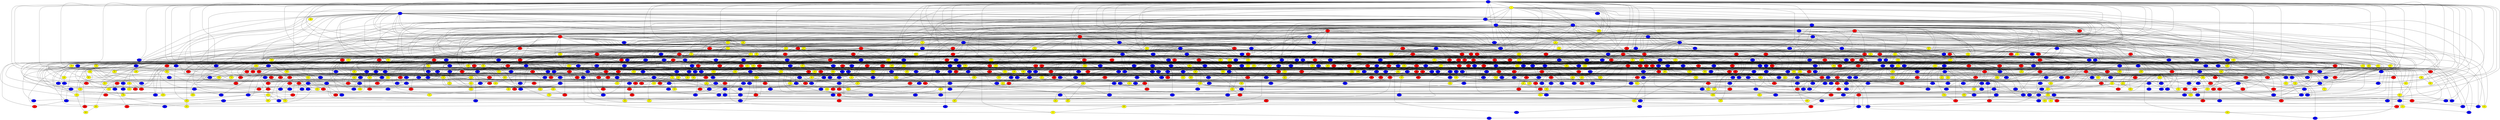 graph {
0 [style = filled fillcolor = blue];
1 [style = filled fillcolor = yellow];
2 [style = filled fillcolor = blue];
3 [style = filled fillcolor = blue];
4 [style = filled fillcolor = blue];
5 [style = filled fillcolor = blue];
6 [style = filled fillcolor = blue];
7 [style = filled fillcolor = red];
8 [style = filled fillcolor = blue];
9 [style = filled fillcolor = blue];
10 [style = filled fillcolor = red];
11 [style = filled fillcolor = blue];
12 [style = filled fillcolor = red];
13 [style = filled fillcolor = red];
14 [style = filled fillcolor = blue];
15 [style = filled fillcolor = red];
16 [style = filled fillcolor = red];
17 [style = filled fillcolor = yellow];
18 [style = filled fillcolor = blue];
19 [style = filled fillcolor = blue];
20 [style = filled fillcolor = blue];
21 [style = filled fillcolor = red];
22 [style = filled fillcolor = blue];
23 [style = filled fillcolor = yellow];
24 [style = filled fillcolor = red];
25 [style = filled fillcolor = yellow];
26 [style = filled fillcolor = blue];
27 [style = filled fillcolor = blue];
28 [style = filled fillcolor = blue];
29 [style = filled fillcolor = yellow];
30 [style = filled fillcolor = red];
31 [style = filled fillcolor = blue];
32 [style = filled fillcolor = yellow];
33 [style = filled fillcolor = blue];
34 [style = filled fillcolor = blue];
35 [style = filled fillcolor = red];
36 [style = filled fillcolor = yellow];
37 [style = filled fillcolor = blue];
38 [style = filled fillcolor = red];
39 [style = filled fillcolor = yellow];
40 [style = filled fillcolor = red];
41 [style = filled fillcolor = blue];
42 [style = filled fillcolor = red];
43 [style = filled fillcolor = yellow];
44 [style = filled fillcolor = yellow];
45 [style = filled fillcolor = red];
46 [style = filled fillcolor = red];
47 [style = filled fillcolor = red];
48 [style = filled fillcolor = red];
49 [style = filled fillcolor = red];
50 [style = filled fillcolor = blue];
51 [style = filled fillcolor = blue];
52 [style = filled fillcolor = red];
53 [style = filled fillcolor = yellow];
54 [style = filled fillcolor = red];
55 [style = filled fillcolor = blue];
56 [style = filled fillcolor = blue];
57 [style = filled fillcolor = yellow];
58 [style = filled fillcolor = yellow];
59 [style = filled fillcolor = blue];
60 [style = filled fillcolor = red];
61 [style = filled fillcolor = red];
62 [style = filled fillcolor = red];
63 [style = filled fillcolor = blue];
64 [style = filled fillcolor = yellow];
65 [style = filled fillcolor = yellow];
66 [style = filled fillcolor = red];
67 [style = filled fillcolor = blue];
68 [style = filled fillcolor = blue];
69 [style = filled fillcolor = blue];
70 [style = filled fillcolor = yellow];
71 [style = filled fillcolor = yellow];
72 [style = filled fillcolor = red];
73 [style = filled fillcolor = yellow];
74 [style = filled fillcolor = yellow];
75 [style = filled fillcolor = red];
76 [style = filled fillcolor = blue];
77 [style = filled fillcolor = blue];
78 [style = filled fillcolor = red];
79 [style = filled fillcolor = blue];
80 [style = filled fillcolor = yellow];
81 [style = filled fillcolor = blue];
82 [style = filled fillcolor = blue];
83 [style = filled fillcolor = blue];
84 [style = filled fillcolor = red];
85 [style = filled fillcolor = yellow];
86 [style = filled fillcolor = red];
87 [style = filled fillcolor = blue];
88 [style = filled fillcolor = red];
89 [style = filled fillcolor = red];
90 [style = filled fillcolor = yellow];
91 [style = filled fillcolor = blue];
92 [style = filled fillcolor = red];
93 [style = filled fillcolor = blue];
94 [style = filled fillcolor = yellow];
95 [style = filled fillcolor = blue];
96 [style = filled fillcolor = yellow];
97 [style = filled fillcolor = red];
98 [style = filled fillcolor = yellow];
99 [style = filled fillcolor = red];
100 [style = filled fillcolor = blue];
101 [style = filled fillcolor = yellow];
102 [style = filled fillcolor = blue];
103 [style = filled fillcolor = blue];
104 [style = filled fillcolor = red];
105 [style = filled fillcolor = red];
106 [style = filled fillcolor = blue];
107 [style = filled fillcolor = red];
108 [style = filled fillcolor = blue];
109 [style = filled fillcolor = yellow];
110 [style = filled fillcolor = red];
111 [style = filled fillcolor = red];
112 [style = filled fillcolor = blue];
113 [style = filled fillcolor = blue];
114 [style = filled fillcolor = blue];
115 [style = filled fillcolor = red];
116 [style = filled fillcolor = blue];
117 [style = filled fillcolor = blue];
118 [style = filled fillcolor = blue];
119 [style = filled fillcolor = red];
120 [style = filled fillcolor = yellow];
121 [style = filled fillcolor = blue];
122 [style = filled fillcolor = yellow];
123 [style = filled fillcolor = red];
124 [style = filled fillcolor = blue];
125 [style = filled fillcolor = red];
126 [style = filled fillcolor = blue];
127 [style = filled fillcolor = yellow];
128 [style = filled fillcolor = blue];
129 [style = filled fillcolor = red];
130 [style = filled fillcolor = red];
131 [style = filled fillcolor = yellow];
132 [style = filled fillcolor = blue];
133 [style = filled fillcolor = yellow];
134 [style = filled fillcolor = red];
135 [style = filled fillcolor = blue];
136 [style = filled fillcolor = blue];
137 [style = filled fillcolor = yellow];
138 [style = filled fillcolor = blue];
139 [style = filled fillcolor = blue];
140 [style = filled fillcolor = yellow];
141 [style = filled fillcolor = blue];
142 [style = filled fillcolor = blue];
143 [style = filled fillcolor = red];
144 [style = filled fillcolor = blue];
145 [style = filled fillcolor = yellow];
146 [style = filled fillcolor = yellow];
147 [style = filled fillcolor = blue];
148 [style = filled fillcolor = blue];
149 [style = filled fillcolor = red];
150 [style = filled fillcolor = red];
151 [style = filled fillcolor = yellow];
152 [style = filled fillcolor = yellow];
153 [style = filled fillcolor = blue];
154 [style = filled fillcolor = red];
155 [style = filled fillcolor = red];
156 [style = filled fillcolor = blue];
157 [style = filled fillcolor = blue];
158 [style = filled fillcolor = yellow];
159 [style = filled fillcolor = red];
160 [style = filled fillcolor = red];
161 [style = filled fillcolor = yellow];
162 [style = filled fillcolor = yellow];
163 [style = filled fillcolor = red];
164 [style = filled fillcolor = yellow];
165 [style = filled fillcolor = yellow];
166 [style = filled fillcolor = red];
167 [style = filled fillcolor = red];
168 [style = filled fillcolor = blue];
169 [style = filled fillcolor = red];
170 [style = filled fillcolor = yellow];
171 [style = filled fillcolor = blue];
172 [style = filled fillcolor = yellow];
173 [style = filled fillcolor = red];
174 [style = filled fillcolor = yellow];
175 [style = filled fillcolor = red];
176 [style = filled fillcolor = red];
177 [style = filled fillcolor = red];
178 [style = filled fillcolor = red];
179 [style = filled fillcolor = red];
180 [style = filled fillcolor = yellow];
181 [style = filled fillcolor = blue];
182 [style = filled fillcolor = red];
183 [style = filled fillcolor = yellow];
184 [style = filled fillcolor = blue];
185 [style = filled fillcolor = blue];
186 [style = filled fillcolor = yellow];
187 [style = filled fillcolor = blue];
188 [style = filled fillcolor = blue];
189 [style = filled fillcolor = yellow];
190 [style = filled fillcolor = blue];
191 [style = filled fillcolor = yellow];
192 [style = filled fillcolor = blue];
193 [style = filled fillcolor = blue];
194 [style = filled fillcolor = blue];
195 [style = filled fillcolor = blue];
196 [style = filled fillcolor = yellow];
197 [style = filled fillcolor = red];
198 [style = filled fillcolor = blue];
199 [style = filled fillcolor = yellow];
200 [style = filled fillcolor = blue];
201 [style = filled fillcolor = red];
202 [style = filled fillcolor = red];
203 [style = filled fillcolor = blue];
204 [style = filled fillcolor = yellow];
205 [style = filled fillcolor = yellow];
206 [style = filled fillcolor = red];
207 [style = filled fillcolor = red];
208 [style = filled fillcolor = yellow];
209 [style = filled fillcolor = blue];
210 [style = filled fillcolor = red];
211 [style = filled fillcolor = blue];
212 [style = filled fillcolor = blue];
213 [style = filled fillcolor = blue];
214 [style = filled fillcolor = yellow];
215 [style = filled fillcolor = blue];
216 [style = filled fillcolor = red];
217 [style = filled fillcolor = blue];
218 [style = filled fillcolor = red];
219 [style = filled fillcolor = blue];
220 [style = filled fillcolor = blue];
221 [style = filled fillcolor = blue];
222 [style = filled fillcolor = blue];
223 [style = filled fillcolor = blue];
224 [style = filled fillcolor = yellow];
225 [style = filled fillcolor = red];
226 [style = filled fillcolor = yellow];
227 [style = filled fillcolor = blue];
228 [style = filled fillcolor = blue];
229 [style = filled fillcolor = blue];
230 [style = filled fillcolor = blue];
231 [style = filled fillcolor = blue];
232 [style = filled fillcolor = blue];
233 [style = filled fillcolor = yellow];
234 [style = filled fillcolor = yellow];
235 [style = filled fillcolor = blue];
236 [style = filled fillcolor = yellow];
237 [style = filled fillcolor = blue];
238 [style = filled fillcolor = red];
239 [style = filled fillcolor = blue];
240 [style = filled fillcolor = red];
241 [style = filled fillcolor = blue];
242 [style = filled fillcolor = red];
243 [style = filled fillcolor = yellow];
244 [style = filled fillcolor = blue];
245 [style = filled fillcolor = blue];
246 [style = filled fillcolor = yellow];
247 [style = filled fillcolor = red];
248 [style = filled fillcolor = yellow];
249 [style = filled fillcolor = yellow];
250 [style = filled fillcolor = blue];
251 [style = filled fillcolor = red];
252 [style = filled fillcolor = red];
253 [style = filled fillcolor = blue];
254 [style = filled fillcolor = red];
255 [style = filled fillcolor = blue];
256 [style = filled fillcolor = yellow];
257 [style = filled fillcolor = red];
258 [style = filled fillcolor = red];
259 [style = filled fillcolor = yellow];
260 [style = filled fillcolor = blue];
261 [style = filled fillcolor = blue];
262 [style = filled fillcolor = yellow];
263 [style = filled fillcolor = blue];
264 [style = filled fillcolor = red];
265 [style = filled fillcolor = red];
266 [style = filled fillcolor = yellow];
267 [style = filled fillcolor = blue];
268 [style = filled fillcolor = yellow];
269 [style = filled fillcolor = blue];
270 [style = filled fillcolor = red];
271 [style = filled fillcolor = blue];
272 [style = filled fillcolor = blue];
273 [style = filled fillcolor = yellow];
274 [style = filled fillcolor = yellow];
275 [style = filled fillcolor = yellow];
276 [style = filled fillcolor = blue];
277 [style = filled fillcolor = blue];
278 [style = filled fillcolor = red];
279 [style = filled fillcolor = blue];
280 [style = filled fillcolor = red];
281 [style = filled fillcolor = blue];
282 [style = filled fillcolor = red];
283 [style = filled fillcolor = yellow];
284 [style = filled fillcolor = yellow];
285 [style = filled fillcolor = blue];
286 [style = filled fillcolor = yellow];
287 [style = filled fillcolor = red];
288 [style = filled fillcolor = red];
289 [style = filled fillcolor = blue];
290 [style = filled fillcolor = yellow];
291 [style = filled fillcolor = blue];
292 [style = filled fillcolor = red];
293 [style = filled fillcolor = red];
294 [style = filled fillcolor = red];
295 [style = filled fillcolor = yellow];
296 [style = filled fillcolor = yellow];
297 [style = filled fillcolor = red];
298 [style = filled fillcolor = blue];
299 [style = filled fillcolor = red];
300 [style = filled fillcolor = yellow];
301 [style = filled fillcolor = yellow];
302 [style = filled fillcolor = red];
303 [style = filled fillcolor = yellow];
304 [style = filled fillcolor = red];
305 [style = filled fillcolor = red];
306 [style = filled fillcolor = blue];
307 [style = filled fillcolor = red];
308 [style = filled fillcolor = blue];
309 [style = filled fillcolor = blue];
310 [style = filled fillcolor = yellow];
311 [style = filled fillcolor = blue];
312 [style = filled fillcolor = blue];
313 [style = filled fillcolor = red];
314 [style = filled fillcolor = yellow];
315 [style = filled fillcolor = blue];
316 [style = filled fillcolor = yellow];
317 [style = filled fillcolor = blue];
318 [style = filled fillcolor = blue];
319 [style = filled fillcolor = red];
320 [style = filled fillcolor = blue];
321 [style = filled fillcolor = blue];
322 [style = filled fillcolor = blue];
323 [style = filled fillcolor = blue];
324 [style = filled fillcolor = blue];
325 [style = filled fillcolor = blue];
326 [style = filled fillcolor = blue];
327 [style = filled fillcolor = blue];
328 [style = filled fillcolor = blue];
329 [style = filled fillcolor = blue];
330 [style = filled fillcolor = red];
331 [style = filled fillcolor = red];
332 [style = filled fillcolor = blue];
333 [style = filled fillcolor = yellow];
334 [style = filled fillcolor = blue];
335 [style = filled fillcolor = red];
336 [style = filled fillcolor = yellow];
337 [style = filled fillcolor = yellow];
338 [style = filled fillcolor = red];
339 [style = filled fillcolor = blue];
340 [style = filled fillcolor = red];
341 [style = filled fillcolor = yellow];
342 [style = filled fillcolor = yellow];
343 [style = filled fillcolor = blue];
344 [style = filled fillcolor = blue];
345 [style = filled fillcolor = yellow];
346 [style = filled fillcolor = blue];
347 [style = filled fillcolor = yellow];
348 [style = filled fillcolor = blue];
349 [style = filled fillcolor = blue];
350 [style = filled fillcolor = blue];
351 [style = filled fillcolor = red];
352 [style = filled fillcolor = red];
353 [style = filled fillcolor = yellow];
354 [style = filled fillcolor = blue];
355 [style = filled fillcolor = yellow];
356 [style = filled fillcolor = red];
357 [style = filled fillcolor = red];
358 [style = filled fillcolor = red];
359 [style = filled fillcolor = yellow];
360 [style = filled fillcolor = yellow];
361 [style = filled fillcolor = red];
362 [style = filled fillcolor = blue];
363 [style = filled fillcolor = blue];
364 [style = filled fillcolor = red];
365 [style = filled fillcolor = yellow];
366 [style = filled fillcolor = blue];
367 [style = filled fillcolor = yellow];
368 [style = filled fillcolor = blue];
369 [style = filled fillcolor = blue];
370 [style = filled fillcolor = blue];
371 [style = filled fillcolor = blue];
372 [style = filled fillcolor = blue];
373 [style = filled fillcolor = blue];
374 [style = filled fillcolor = blue];
375 [style = filled fillcolor = red];
376 [style = filled fillcolor = yellow];
377 [style = filled fillcolor = yellow];
378 [style = filled fillcolor = red];
379 [style = filled fillcolor = red];
380 [style = filled fillcolor = yellow];
381 [style = filled fillcolor = blue];
382 [style = filled fillcolor = red];
383 [style = filled fillcolor = blue];
384 [style = filled fillcolor = blue];
385 [style = filled fillcolor = blue];
386 [style = filled fillcolor = red];
387 [style = filled fillcolor = blue];
388 [style = filled fillcolor = red];
389 [style = filled fillcolor = yellow];
390 [style = filled fillcolor = blue];
391 [style = filled fillcolor = red];
392 [style = filled fillcolor = blue];
393 [style = filled fillcolor = red];
394 [style = filled fillcolor = blue];
395 [style = filled fillcolor = red];
396 [style = filled fillcolor = blue];
397 [style = filled fillcolor = red];
398 [style = filled fillcolor = blue];
399 [style = filled fillcolor = yellow];
400 [style = filled fillcolor = red];
401 [style = filled fillcolor = blue];
402 [style = filled fillcolor = red];
403 [style = filled fillcolor = yellow];
404 [style = filled fillcolor = blue];
405 [style = filled fillcolor = yellow];
406 [style = filled fillcolor = blue];
407 [style = filled fillcolor = blue];
408 [style = filled fillcolor = blue];
409 [style = filled fillcolor = blue];
410 [style = filled fillcolor = yellow];
411 [style = filled fillcolor = blue];
412 [style = filled fillcolor = yellow];
413 [style = filled fillcolor = blue];
414 [style = filled fillcolor = yellow];
415 [style = filled fillcolor = blue];
416 [style = filled fillcolor = blue];
417 [style = filled fillcolor = blue];
418 [style = filled fillcolor = blue];
419 [style = filled fillcolor = blue];
420 [style = filled fillcolor = blue];
421 [style = filled fillcolor = yellow];
422 [style = filled fillcolor = yellow];
423 [style = filled fillcolor = blue];
424 [style = filled fillcolor = blue];
425 [style = filled fillcolor = yellow];
426 [style = filled fillcolor = blue];
427 [style = filled fillcolor = blue];
428 [style = filled fillcolor = yellow];
429 [style = filled fillcolor = blue];
430 [style = filled fillcolor = blue];
431 [style = filled fillcolor = blue];
432 [style = filled fillcolor = blue];
433 [style = filled fillcolor = red];
434 [style = filled fillcolor = blue];
435 [style = filled fillcolor = blue];
436 [style = filled fillcolor = yellow];
437 [style = filled fillcolor = yellow];
438 [style = filled fillcolor = red];
439 [style = filled fillcolor = blue];
440 [style = filled fillcolor = yellow];
441 [style = filled fillcolor = blue];
442 [style = filled fillcolor = blue];
443 [style = filled fillcolor = red];
444 [style = filled fillcolor = blue];
445 [style = filled fillcolor = yellow];
446 [style = filled fillcolor = blue];
447 [style = filled fillcolor = yellow];
448 [style = filled fillcolor = red];
449 [style = filled fillcolor = yellow];
450 [style = filled fillcolor = yellow];
451 [style = filled fillcolor = yellow];
452 [style = filled fillcolor = yellow];
453 [style = filled fillcolor = blue];
454 [style = filled fillcolor = blue];
455 [style = filled fillcolor = blue];
456 [style = filled fillcolor = yellow];
457 [style = filled fillcolor = yellow];
458 [style = filled fillcolor = blue];
459 [style = filled fillcolor = blue];
460 [style = filled fillcolor = yellow];
461 [style = filled fillcolor = red];
462 [style = filled fillcolor = blue];
463 [style = filled fillcolor = blue];
464 [style = filled fillcolor = blue];
465 [style = filled fillcolor = blue];
466 [style = filled fillcolor = yellow];
467 [style = filled fillcolor = yellow];
468 [style = filled fillcolor = blue];
469 [style = filled fillcolor = yellow];
470 [style = filled fillcolor = red];
471 [style = filled fillcolor = red];
472 [style = filled fillcolor = yellow];
473 [style = filled fillcolor = yellow];
474 [style = filled fillcolor = blue];
475 [style = filled fillcolor = red];
476 [style = filled fillcolor = yellow];
477 [style = filled fillcolor = blue];
478 [style = filled fillcolor = blue];
479 [style = filled fillcolor = red];
480 [style = filled fillcolor = red];
481 [style = filled fillcolor = yellow];
482 [style = filled fillcolor = yellow];
483 [style = filled fillcolor = red];
484 [style = filled fillcolor = red];
485 [style = filled fillcolor = blue];
486 [style = filled fillcolor = yellow];
487 [style = filled fillcolor = blue];
488 [style = filled fillcolor = yellow];
489 [style = filled fillcolor = yellow];
490 [style = filled fillcolor = blue];
491 [style = filled fillcolor = blue];
492 [style = filled fillcolor = blue];
493 [style = filled fillcolor = blue];
494 [style = filled fillcolor = red];
495 [style = filled fillcolor = blue];
496 [style = filled fillcolor = red];
497 [style = filled fillcolor = blue];
498 [style = filled fillcolor = blue];
499 [style = filled fillcolor = red];
500 [style = filled fillcolor = blue];
501 [style = filled fillcolor = blue];
502 [style = filled fillcolor = yellow];
503 [style = filled fillcolor = blue];
504 [style = filled fillcolor = red];
505 [style = filled fillcolor = blue];
506 [style = filled fillcolor = yellow];
507 [style = filled fillcolor = blue];
508 [style = filled fillcolor = blue];
509 [style = filled fillcolor = blue];
510 [style = filled fillcolor = yellow];
511 [style = filled fillcolor = yellow];
512 [style = filled fillcolor = blue];
513 [style = filled fillcolor = yellow];
514 [style = filled fillcolor = blue];
515 [style = filled fillcolor = blue];
516 [style = filled fillcolor = red];
517 [style = filled fillcolor = blue];
518 [style = filled fillcolor = blue];
519 [style = filled fillcolor = blue];
520 [style = filled fillcolor = blue];
521 [style = filled fillcolor = blue];
522 [style = filled fillcolor = blue];
523 [style = filled fillcolor = red];
524 [style = filled fillcolor = yellow];
525 [style = filled fillcolor = blue];
526 [style = filled fillcolor = yellow];
527 [style = filled fillcolor = blue];
528 [style = filled fillcolor = red];
529 [style = filled fillcolor = red];
530 [style = filled fillcolor = blue];
531 [style = filled fillcolor = yellow];
532 [style = filled fillcolor = red];
533 [style = filled fillcolor = red];
534 [style = filled fillcolor = red];
535 [style = filled fillcolor = blue];
536 [style = filled fillcolor = blue];
537 [style = filled fillcolor = blue];
538 [style = filled fillcolor = red];
539 [style = filled fillcolor = blue];
540 [style = filled fillcolor = red];
541 [style = filled fillcolor = blue];
542 [style = filled fillcolor = blue];
543 [style = filled fillcolor = red];
544 [style = filled fillcolor = yellow];
545 [style = filled fillcolor = blue];
546 [style = filled fillcolor = yellow];
547 [style = filled fillcolor = yellow];
548 [style = filled fillcolor = blue];
549 [style = filled fillcolor = yellow];
550 [style = filled fillcolor = blue];
551 [style = filled fillcolor = blue];
552 [style = filled fillcolor = blue];
553 [style = filled fillcolor = red];
554 [style = filled fillcolor = blue];
555 [style = filled fillcolor = blue];
556 [style = filled fillcolor = blue];
557 [style = filled fillcolor = yellow];
558 [style = filled fillcolor = red];
559 [style = filled fillcolor = blue];
560 [style = filled fillcolor = yellow];
561 [style = filled fillcolor = blue];
562 [style = filled fillcolor = blue];
563 [style = filled fillcolor = red];
564 [style = filled fillcolor = yellow];
565 [style = filled fillcolor = red];
566 [style = filled fillcolor = yellow];
567 [style = filled fillcolor = blue];
568 [style = filled fillcolor = red];
569 [style = filled fillcolor = yellow];
570 [style = filled fillcolor = blue];
571 [style = filled fillcolor = yellow];
572 [style = filled fillcolor = red];
573 [style = filled fillcolor = red];
574 [style = filled fillcolor = blue];
575 [style = filled fillcolor = yellow];
576 [style = filled fillcolor = red];
577 [style = filled fillcolor = blue];
578 [style = filled fillcolor = yellow];
579 [style = filled fillcolor = red];
580 [style = filled fillcolor = blue];
581 [style = filled fillcolor = red];
582 [style = filled fillcolor = blue];
583 [style = filled fillcolor = yellow];
584 [style = filled fillcolor = red];
585 [style = filled fillcolor = red];
586 [style = filled fillcolor = yellow];
587 [style = filled fillcolor = blue];
588 [style = filled fillcolor = yellow];
589 [style = filled fillcolor = red];
590 [style = filled fillcolor = blue];
591 [style = filled fillcolor = blue];
592 [style = filled fillcolor = yellow];
593 [style = filled fillcolor = blue];
594 [style = filled fillcolor = red];
595 [style = filled fillcolor = yellow];
596 [style = filled fillcolor = blue];
597 [style = filled fillcolor = red];
598 [style = filled fillcolor = blue];
599 [style = filled fillcolor = blue];
600 [style = filled fillcolor = yellow];
601 [style = filled fillcolor = red];
602 [style = filled fillcolor = blue];
603 [style = filled fillcolor = blue];
604 [style = filled fillcolor = blue];
605 [style = filled fillcolor = blue];
606 [style = filled fillcolor = yellow];
607 [style = filled fillcolor = blue];
608 [style = filled fillcolor = yellow];
609 [style = filled fillcolor = blue];
610 [style = filled fillcolor = yellow];
611 [style = filled fillcolor = blue];
612 [style = filled fillcolor = blue];
613 [style = filled fillcolor = red];
614 [style = filled fillcolor = yellow];
615 [style = filled fillcolor = blue];
616 [style = filled fillcolor = red];
617 [style = filled fillcolor = yellow];
618 [style = filled fillcolor = red];
619 [style = filled fillcolor = red];
620 [style = filled fillcolor = yellow];
621 [style = filled fillcolor = red];
622 [style = filled fillcolor = blue];
623 [style = filled fillcolor = red];
624 [style = filled fillcolor = yellow];
625 [style = filled fillcolor = blue];
626 [style = filled fillcolor = red];
627 [style = filled fillcolor = red];
628 [style = filled fillcolor = red];
629 [style = filled fillcolor = yellow];
630 [style = filled fillcolor = yellow];
631 [style = filled fillcolor = red];
632 [style = filled fillcolor = blue];
633 [style = filled fillcolor = blue];
634 [style = filled fillcolor = blue];
635 [style = filled fillcolor = blue];
636 [style = filled fillcolor = yellow];
637 [style = filled fillcolor = red];
638 [style = filled fillcolor = yellow];
639 [style = filled fillcolor = yellow];
640 [style = filled fillcolor = blue];
641 [style = filled fillcolor = blue];
642 [style = filled fillcolor = red];
643 [style = filled fillcolor = red];
644 [style = filled fillcolor = blue];
645 [style = filled fillcolor = yellow];
646 [style = filled fillcolor = red];
647 [style = filled fillcolor = red];
648 [style = filled fillcolor = yellow];
649 [style = filled fillcolor = red];
650 [style = filled fillcolor = blue];
651 [style = filled fillcolor = blue];
652 [style = filled fillcolor = red];
653 [style = filled fillcolor = blue];
654 [style = filled fillcolor = yellow];
655 [style = filled fillcolor = blue];
656 [style = filled fillcolor = red];
657 [style = filled fillcolor = blue];
658 [style = filled fillcolor = yellow];
659 [style = filled fillcolor = red];
660 [style = filled fillcolor = blue];
661 [style = filled fillcolor = red];
662 [style = filled fillcolor = red];
663 [style = filled fillcolor = blue];
664 [style = filled fillcolor = yellow];
665 [style = filled fillcolor = blue];
666 [style = filled fillcolor = blue];
667 [style = filled fillcolor = red];
668 [style = filled fillcolor = blue];
669 [style = filled fillcolor = yellow];
670 [style = filled fillcolor = blue];
671 [style = filled fillcolor = blue];
672 [style = filled fillcolor = yellow];
673 [style = filled fillcolor = blue];
674 [style = filled fillcolor = blue];
675 [style = filled fillcolor = blue];
676 [style = filled fillcolor = blue];
677 [style = filled fillcolor = blue];
678 [style = filled fillcolor = yellow];
679 [style = filled fillcolor = yellow];
680 [style = filled fillcolor = blue];
681 [style = filled fillcolor = blue];
682 [style = filled fillcolor = blue];
683 [style = filled fillcolor = red];
684 [style = filled fillcolor = blue];
685 [style = filled fillcolor = blue];
686 [style = filled fillcolor = yellow];
687 [style = filled fillcolor = blue];
688 [style = filled fillcolor = blue];
689 [style = filled fillcolor = yellow];
690 [style = filled fillcolor = red];
691 [style = filled fillcolor = blue];
692 [style = filled fillcolor = yellow];
693 [style = filled fillcolor = red];
694 [style = filled fillcolor = blue];
695 [style = filled fillcolor = yellow];
696 [style = filled fillcolor = blue];
697 [style = filled fillcolor = blue];
698 [style = filled fillcolor = blue];
699 [style = filled fillcolor = red];
700 [style = filled fillcolor = blue];
701 [style = filled fillcolor = red];
702 [style = filled fillcolor = yellow];
703 [style = filled fillcolor = blue];
704 [style = filled fillcolor = blue];
705 [style = filled fillcolor = yellow];
706 [style = filled fillcolor = blue];
707 [style = filled fillcolor = red];
708 [style = filled fillcolor = yellow];
709 [style = filled fillcolor = yellow];
710 [style = filled fillcolor = yellow];
711 [style = filled fillcolor = yellow];
712 [style = filled fillcolor = yellow];
713 [style = filled fillcolor = blue];
714 [style = filled fillcolor = red];
715 [style = filled fillcolor = blue];
716 [style = filled fillcolor = yellow];
717 [style = filled fillcolor = red];
718 [style = filled fillcolor = blue];
719 [style = filled fillcolor = red];
720 [style = filled fillcolor = yellow];
721 [style = filled fillcolor = yellow];
722 [style = filled fillcolor = red];
723 [style = filled fillcolor = red];
724 [style = filled fillcolor = blue];
725 [style = filled fillcolor = red];
726 [style = filled fillcolor = yellow];
727 [style = filled fillcolor = yellow];
728 [style = filled fillcolor = red];
729 [style = filled fillcolor = yellow];
730 [style = filled fillcolor = yellow];
731 [style = filled fillcolor = red];
732 [style = filled fillcolor = red];
733 [style = filled fillcolor = red];
734 [style = filled fillcolor = blue];
735 [style = filled fillcolor = red];
736 [style = filled fillcolor = blue];
737 [style = filled fillcolor = blue];
738 [style = filled fillcolor = blue];
739 [style = filled fillcolor = blue];
740 [style = filled fillcolor = yellow];
741 [style = filled fillcolor = red];
742 [style = filled fillcolor = yellow];
743 [style = filled fillcolor = yellow];
744 [style = filled fillcolor = yellow];
745 [style = filled fillcolor = red];
746 [style = filled fillcolor = blue];
747 [style = filled fillcolor = yellow];
748 [style = filled fillcolor = red];
749 [style = filled fillcolor = blue];
750 [style = filled fillcolor = yellow];
751 [style = filled fillcolor = yellow];
752 [style = filled fillcolor = red];
753 [style = filled fillcolor = blue];
754 [style = filled fillcolor = yellow];
755 [style = filled fillcolor = red];
756 [style = filled fillcolor = red];
757 [style = filled fillcolor = blue];
758 [style = filled fillcolor = red];
759 [style = filled fillcolor = blue];
760 [style = filled fillcolor = blue];
761 [style = filled fillcolor = yellow];
762 [style = filled fillcolor = yellow];
763 [style = filled fillcolor = blue];
764 [style = filled fillcolor = red];
765 [style = filled fillcolor = red];
766 [style = filled fillcolor = blue];
767 [style = filled fillcolor = blue];
768 [style = filled fillcolor = yellow];
769 [style = filled fillcolor = blue];
770 [style = filled fillcolor = blue];
771 [style = filled fillcolor = blue];
772 [style = filled fillcolor = blue];
773 [style = filled fillcolor = blue];
774 [style = filled fillcolor = blue];
775 [style = filled fillcolor = red];
776 [style = filled fillcolor = blue];
777 [style = filled fillcolor = blue];
778 [style = filled fillcolor = blue];
779 [style = filled fillcolor = yellow];
780 [style = filled fillcolor = red];
781 [style = filled fillcolor = blue];
782 [style = filled fillcolor = blue];
783 [style = filled fillcolor = red];
784 [style = filled fillcolor = blue];
785 [style = filled fillcolor = red];
786 [style = filled fillcolor = blue];
787 [style = filled fillcolor = blue];
788 [style = filled fillcolor = yellow];
789 [style = filled fillcolor = yellow];
790 [style = filled fillcolor = red];
791 [style = filled fillcolor = red];
792 [style = filled fillcolor = red];
793 [style = filled fillcolor = blue];
794 [style = filled fillcolor = blue];
795 [style = filled fillcolor = red];
796 [style = filled fillcolor = yellow];
797 [style = filled fillcolor = red];
798 [style = filled fillcolor = red];
799 [style = filled fillcolor = yellow];
800 [style = filled fillcolor = yellow];
801 [style = filled fillcolor = yellow];
802 [style = filled fillcolor = yellow];
803 [style = filled fillcolor = blue];
804 [style = filled fillcolor = yellow];
805 [style = filled fillcolor = blue];
806 [style = filled fillcolor = yellow];
807 [style = filled fillcolor = blue];
808 [style = filled fillcolor = red];
809 [style = filled fillcolor = red];
810 [style = filled fillcolor = yellow];
811 [style = filled fillcolor = blue];
812 [style = filled fillcolor = yellow];
813 [style = filled fillcolor = yellow];
814 [style = filled fillcolor = blue];
815 [style = filled fillcolor = yellow];
816 [style = filled fillcolor = blue];
817 [style = filled fillcolor = blue];
818 [style = filled fillcolor = blue];
819 [style = filled fillcolor = blue];
820 [style = filled fillcolor = yellow];
821 [style = filled fillcolor = blue];
822 [style = filled fillcolor = red];
823 [style = filled fillcolor = red];
824 [style = filled fillcolor = blue];
825 [style = filled fillcolor = red];
826 [style = filled fillcolor = red];
827 [style = filled fillcolor = blue];
828 [style = filled fillcolor = yellow];
829 [style = filled fillcolor = yellow];
830 [style = filled fillcolor = blue];
831 [style = filled fillcolor = blue];
832 [style = filled fillcolor = blue];
833 [style = filled fillcolor = yellow];
834 [style = filled fillcolor = red];
835 [style = filled fillcolor = red];
836 [style = filled fillcolor = yellow];
837 [style = filled fillcolor = blue];
838 [style = filled fillcolor = blue];
839 [style = filled fillcolor = yellow];
840 [style = filled fillcolor = blue];
841 [style = filled fillcolor = yellow];
842 [style = filled fillcolor = red];
843 [style = filled fillcolor = blue];
844 [style = filled fillcolor = red];
845 [style = filled fillcolor = yellow];
846 [style = filled fillcolor = yellow];
847 [style = filled fillcolor = red];
848 [style = filled fillcolor = red];
849 [style = filled fillcolor = yellow];
850 [style = filled fillcolor = yellow];
0 -- 5;
0 -- 7;
0 -- 8;
0 -- 10;
0 -- 13;
0 -- 15;
0 -- 16;
0 -- 18;
0 -- 20;
0 -- 24;
0 -- 25;
0 -- 27;
0 -- 31;
0 -- 34;
0 -- 39;
0 -- 43;
0 -- 51;
0 -- 53;
0 -- 68;
0 -- 77;
0 -- 88;
0 -- 97;
0 -- 101;
0 -- 105;
0 -- 108;
0 -- 120;
0 -- 121;
0 -- 140;
0 -- 159;
0 -- 162;
0 -- 164;
0 -- 176;
0 -- 177;
0 -- 183;
0 -- 4;
0 -- 3;
0 -- 2;
0 -- 1;
0 -- 193;
0 -- 215;
0 -- 232;
0 -- 240;
0 -- 249;
0 -- 252;
0 -- 258;
0 -- 298;
0 -- 333;
0 -- 355;
0 -- 374;
0 -- 389;
0 -- 456;
0 -- 472;
0 -- 473;
0 -- 508;
0 -- 526;
0 -- 549;
0 -- 554;
0 -- 557;
0 -- 595;
0 -- 605;
0 -- 608;
0 -- 621;
0 -- 627;
0 -- 655;
0 -- 697;
0 -- 706;
0 -- 712;
0 -- 743;
0 -- 781;
0 -- 789;
0 -- 798;
0 -- 802;
1 -- 2;
1 -- 3;
1 -- 4;
1 -- 5;
1 -- 8;
1 -- 9;
1 -- 16;
1 -- 18;
1 -- 52;
1 -- 54;
1 -- 58;
1 -- 98;
1 -- 148;
1 -- 184;
1 -- 235;
1 -- 270;
1 -- 320;
1 -- 387;
1 -- 422;
1 -- 428;
1 -- 578;
1 -- 611;
1 -- 688;
1 -- 747;
2 -- 3;
2 -- 7;
2 -- 9;
2 -- 23;
2 -- 30;
2 -- 33;
2 -- 39;
2 -- 41;
2 -- 58;
2 -- 67;
2 -- 108;
2 -- 111;
2 -- 121;
2 -- 125;
2 -- 190;
2 -- 208;
2 -- 215;
2 -- 217;
2 -- 225;
2 -- 239;
2 -- 276;
2 -- 285;
2 -- 309;
2 -- 434;
2 -- 435;
2 -- 489;
2 -- 560;
2 -- 665;
2 -- 782;
2 -- 843;
3 -- 4;
3 -- 5;
3 -- 6;
3 -- 7;
3 -- 8;
3 -- 11;
3 -- 12;
3 -- 25;
3 -- 26;
3 -- 28;
3 -- 39;
3 -- 44;
3 -- 46;
3 -- 61;
3 -- 63;
3 -- 79;
3 -- 83;
3 -- 84;
3 -- 88;
3 -- 92;
3 -- 122;
3 -- 150;
3 -- 151;
3 -- 174;
3 -- 191;
3 -- 197;
3 -- 204;
3 -- 233;
3 -- 250;
3 -- 257;
3 -- 290;
3 -- 311;
3 -- 321;
3 -- 415;
3 -- 484;
3 -- 492;
3 -- 518;
3 -- 519;
3 -- 543;
3 -- 558;
3 -- 574;
3 -- 604;
3 -- 625;
3 -- 643;
3 -- 645;
3 -- 649;
3 -- 680;
3 -- 686;
3 -- 788;
3 -- 801;
3 -- 815;
3 -- 823;
4 -- 6;
4 -- 13;
4 -- 33;
4 -- 35;
4 -- 43;
4 -- 49;
4 -- 55;
4 -- 60;
4 -- 66;
4 -- 96;
4 -- 101;
4 -- 110;
4 -- 125;
4 -- 193;
4 -- 207;
4 -- 221;
4 -- 247;
4 -- 297;
4 -- 364;
4 -- 389;
4 -- 496;
4 -- 510;
4 -- 568;
4 -- 584;
4 -- 760;
4 -- 791;
4 -- 846;
5 -- 6;
5 -- 9;
5 -- 10;
5 -- 11;
5 -- 12;
5 -- 14;
5 -- 17;
5 -- 22;
5 -- 29;
5 -- 36;
5 -- 38;
5 -- 40;
5 -- 42;
5 -- 59;
5 -- 63;
5 -- 79;
5 -- 86;
5 -- 98;
5 -- 99;
5 -- 101;
5 -- 106;
5 -- 109;
5 -- 112;
5 -- 128;
5 -- 130;
5 -- 140;
5 -- 144;
5 -- 157;
5 -- 164;
5 -- 173;
5 -- 275;
5 -- 285;
5 -- 288;
5 -- 300;
5 -- 359;
5 -- 361;
5 -- 396;
5 -- 414;
5 -- 462;
5 -- 465;
5 -- 570;
5 -- 577;
5 -- 596;
5 -- 617;
5 -- 622;
5 -- 654;
5 -- 656;
6 -- 11;
6 -- 21;
6 -- 41;
6 -- 45;
6 -- 75;
6 -- 87;
6 -- 91;
6 -- 152;
6 -- 154;
6 -- 223;
6 -- 248;
6 -- 282;
6 -- 316;
6 -- 349;
6 -- 392;
6 -- 397;
6 -- 422;
6 -- 477;
6 -- 610;
6 -- 799;
7 -- 12;
7 -- 18;
7 -- 23;
7 -- 29;
7 -- 30;
7 -- 32;
7 -- 71;
7 -- 73;
7 -- 78;
7 -- 163;
7 -- 215;
7 -- 239;
7 -- 240;
7 -- 243;
7 -- 249;
7 -- 264;
7 -- 306;
7 -- 322;
7 -- 369;
7 -- 401;
7 -- 430;
7 -- 465;
7 -- 466;
7 -- 606;
7 -- 636;
7 -- 644;
7 -- 680;
7 -- 700;
7 -- 709;
7 -- 729;
7 -- 798;
8 -- 10;
8 -- 13;
8 -- 15;
8 -- 19;
8 -- 20;
8 -- 27;
8 -- 48;
8 -- 49;
8 -- 51;
8 -- 58;
8 -- 61;
8 -- 75;
8 -- 89;
8 -- 103;
8 -- 110;
8 -- 170;
8 -- 174;
8 -- 182;
8 -- 224;
8 -- 231;
8 -- 236;
8 -- 333;
8 -- 342;
8 -- 384;
8 -- 400;
8 -- 403;
8 -- 416;
8 -- 498;
8 -- 502;
8 -- 509;
8 -- 537;
8 -- 624;
8 -- 642;
8 -- 771;
8 -- 786;
8 -- 814;
9 -- 14;
9 -- 21;
9 -- 29;
9 -- 33;
9 -- 37;
9 -- 44;
9 -- 64;
9 -- 73;
9 -- 93;
9 -- 94;
9 -- 100;
9 -- 102;
9 -- 124;
9 -- 129;
9 -- 136;
9 -- 152;
9 -- 178;
9 -- 181;
9 -- 185;
9 -- 233;
9 -- 237;
9 -- 301;
9 -- 341;
9 -- 484;
9 -- 518;
9 -- 588;
9 -- 648;
9 -- 668;
9 -- 688;
9 -- 779;
10 -- 15;
10 -- 30;
10 -- 104;
10 -- 192;
10 -- 325;
10 -- 457;
10 -- 467;
10 -- 473;
10 -- 508;
10 -- 613;
10 -- 797;
10 -- 824;
11 -- 14;
11 -- 26;
11 -- 28;
11 -- 48;
11 -- 169;
11 -- 184;
11 -- 196;
11 -- 220;
11 -- 477;
11 -- 528;
11 -- 652;
11 -- 672;
12 -- 21;
12 -- 34;
12 -- 35;
12 -- 59;
12 -- 69;
12 -- 71;
12 -- 78;
12 -- 90;
12 -- 95;
12 -- 104;
12 -- 119;
12 -- 153;
12 -- 182;
12 -- 185;
12 -- 219;
12 -- 236;
12 -- 243;
12 -- 262;
12 -- 322;
12 -- 365;
12 -- 436;
12 -- 460;
12 -- 478;
12 -- 514;
12 -- 603;
12 -- 618;
12 -- 675;
12 -- 694;
12 -- 724;
12 -- 743;
12 -- 776;
12 -- 832;
12 -- 850;
13 -- 22;
13 -- 37;
13 -- 53;
13 -- 68;
13 -- 91;
13 -- 119;
13 -- 144;
13 -- 170;
13 -- 230;
13 -- 249;
13 -- 296;
13 -- 339;
13 -- 350;
13 -- 362;
13 -- 367;
13 -- 394;
13 -- 563;
13 -- 567;
13 -- 636;
13 -- 681;
13 -- 701;
13 -- 736;
13 -- 737;
14 -- 17;
14 -- 25;
14 -- 28;
14 -- 38;
14 -- 44;
14 -- 52;
14 -- 159;
14 -- 163;
14 -- 382;
14 -- 425;
14 -- 593;
14 -- 802;
15 -- 16;
15 -- 19;
15 -- 27;
15 -- 51;
15 -- 92;
15 -- 135;
15 -- 138;
15 -- 167;
15 -- 186;
15 -- 225;
15 -- 267;
15 -- 370;
15 -- 383;
15 -- 464;
15 -- 550;
15 -- 754;
15 -- 763;
15 -- 795;
16 -- 45;
16 -- 72;
16 -- 92;
16 -- 373;
16 -- 412;
16 -- 427;
16 -- 484;
16 -- 516;
16 -- 783;
17 -- 119;
17 -- 146;
17 -- 299;
17 -- 356;
17 -- 431;
17 -- 646;
17 -- 735;
17 -- 748;
18 -- 19;
18 -- 24;
18 -- 31;
18 -- 38;
18 -- 64;
18 -- 89;
18 -- 160;
18 -- 207;
18 -- 231;
18 -- 290;
18 -- 292;
18 -- 307;
18 -- 427;
18 -- 430;
18 -- 463;
18 -- 499;
18 -- 741;
18 -- 758;
19 -- 34;
19 -- 254;
19 -- 405;
19 -- 613;
20 -- 40;
20 -- 49;
20 -- 57;
20 -- 87;
20 -- 93;
20 -- 262;
20 -- 397;
20 -- 607;
20 -- 644;
21 -- 57;
21 -- 67;
21 -- 115;
21 -- 288;
21 -- 377;
21 -- 380;
21 -- 454;
22 -- 23;
22 -- 70;
22 -- 77;
22 -- 80;
22 -- 161;
22 -- 234;
22 -- 312;
22 -- 329;
22 -- 342;
22 -- 358;
22 -- 474;
22 -- 581;
22 -- 775;
23 -- 42;
23 -- 64;
23 -- 99;
23 -- 143;
23 -- 153;
23 -- 172;
23 -- 237;
23 -- 273;
23 -- 336;
23 -- 483;
23 -- 501;
23 -- 527;
23 -- 600;
23 -- 714;
23 -- 762;
23 -- 799;
24 -- 46;
24 -- 105;
24 -- 146;
24 -- 157;
24 -- 162;
24 -- 181;
24 -- 416;
24 -- 521;
24 -- 598;
24 -- 816;
25 -- 56;
25 -- 71;
25 -- 86;
25 -- 142;
25 -- 155;
25 -- 268;
25 -- 405;
25 -- 500;
25 -- 514;
25 -- 599;
25 -- 657;
25 -- 705;
25 -- 782;
25 -- 787;
26 -- 35;
26 -- 37;
26 -- 40;
26 -- 68;
26 -- 77;
26 -- 82;
26 -- 85;
26 -- 94;
26 -- 107;
26 -- 111;
26 -- 122;
26 -- 129;
26 -- 130;
26 -- 151;
26 -- 194;
26 -- 230;
26 -- 240;
26 -- 242;
26 -- 257;
26 -- 260;
26 -- 265;
26 -- 308;
26 -- 394;
26 -- 410;
26 -- 411;
26 -- 480;
26 -- 585;
26 -- 726;
26 -- 773;
27 -- 32;
27 -- 42;
27 -- 74;
27 -- 76;
27 -- 102;
27 -- 126;
27 -- 134;
27 -- 191;
27 -- 276;
27 -- 293;
27 -- 320;
27 -- 410;
27 -- 419;
27 -- 464;
27 -- 540;
27 -- 592;
27 -- 611;
27 -- 677;
27 -- 723;
27 -- 779;
28 -- 48;
28 -- 114;
28 -- 124;
28 -- 194;
28 -- 196;
28 -- 669;
29 -- 161;
29 -- 238;
29 -- 271;
29 -- 594;
29 -- 719;
29 -- 771;
29 -- 793;
30 -- 47;
30 -- 55;
30 -- 82;
30 -- 141;
30 -- 199;
30 -- 209;
30 -- 684;
30 -- 746;
31 -- 56;
31 -- 62;
31 -- 127;
31 -- 138;
31 -- 139;
31 -- 200;
31 -- 201;
31 -- 291;
31 -- 307;
31 -- 443;
31 -- 461;
31 -- 513;
31 -- 534;
31 -- 599;
31 -- 654;
32 -- 36;
32 -- 50;
32 -- 113;
32 -- 117;
32 -- 118;
32 -- 175;
32 -- 183;
32 -- 188;
32 -- 224;
32 -- 343;
32 -- 539;
32 -- 660;
33 -- 278;
33 -- 330;
33 -- 582;
33 -- 661;
34 -- 65;
34 -- 120;
34 -- 132;
34 -- 158;
34 -- 187;
34 -- 213;
34 -- 337;
34 -- 406;
34 -- 478;
34 -- 555;
34 -- 575;
34 -- 615;
34 -- 659;
35 -- 204;
35 -- 267;
35 -- 269;
35 -- 818;
36 -- 79;
36 -- 281;
36 -- 349;
36 -- 361;
36 -- 402;
36 -- 435;
36 -- 546;
36 -- 595;
36 -- 631;
37 -- 45;
37 -- 55;
37 -- 302;
37 -- 513;
37 -- 682;
37 -- 708;
37 -- 749;
38 -- 106;
38 -- 142;
38 -- 258;
38 -- 687;
39 -- 80;
39 -- 145;
39 -- 167;
39 -- 202;
39 -- 286;
39 -- 388;
39 -- 482;
40 -- 339;
40 -- 437;
41 -- 95;
41 -- 104;
41 -- 212;
41 -- 255;
41 -- 279;
41 -- 359;
41 -- 448;
41 -- 463;
41 -- 490;
41 -- 646;
41 -- 667;
42 -- 43;
42 -- 46;
42 -- 99;
42 -- 137;
42 -- 207;
42 -- 247;
42 -- 440;
42 -- 450;
42 -- 585;
43 -- 47;
43 -- 54;
43 -- 57;
43 -- 60;
43 -- 62;
43 -- 70;
43 -- 72;
43 -- 74;
43 -- 76;
43 -- 80;
43 -- 121;
43 -- 141;
43 -- 182;
43 -- 189;
43 -- 246;
43 -- 253;
43 -- 266;
43 -- 273;
43 -- 433;
43 -- 444;
43 -- 447;
43 -- 560;
43 -- 583;
43 -- 629;
44 -- 52;
44 -- 54;
45 -- 63;
45 -- 95;
45 -- 110;
45 -- 123;
45 -- 126;
45 -- 184;
45 -- 201;
45 -- 228;
45 -- 324;
45 -- 357;
45 -- 370;
45 -- 410;
45 -- 468;
45 -- 518;
45 -- 524;
45 -- 572;
45 -- 618;
45 -- 774;
45 -- 831;
46 -- 116;
46 -- 118;
46 -- 144;
46 -- 201;
46 -- 244;
46 -- 406;
46 -- 578;
46 -- 586;
46 -- 730;
47 -- 50;
47 -- 100;
47 -- 134;
47 -- 199;
47 -- 225;
47 -- 336;
47 -- 337;
47 -- 496;
47 -- 500;
47 -- 696;
48 -- 96;
48 -- 135;
48 -- 170;
48 -- 259;
48 -- 295;
48 -- 439;
48 -- 485;
48 -- 506;
48 -- 603;
48 -- 613;
48 -- 621;
48 -- 630;
48 -- 661;
48 -- 735;
48 -- 742;
48 -- 794;
48 -- 841;
49 -- 61;
49 -- 66;
49 -- 188;
49 -- 232;
49 -- 266;
49 -- 289;
49 -- 304;
49 -- 552;
49 -- 602;
50 -- 53;
50 -- 82;
50 -- 83;
50 -- 93;
50 -- 109;
50 -- 167;
50 -- 205;
50 -- 331;
50 -- 406;
50 -- 416;
50 -- 569;
51 -- 76;
51 -- 89;
51 -- 143;
51 -- 200;
51 -- 226;
51 -- 241;
51 -- 271;
51 -- 511;
51 -- 542;
51 -- 543;
51 -- 545;
51 -- 605;
52 -- 343;
53 -- 70;
53 -- 179;
53 -- 238;
53 -- 305;
53 -- 377;
53 -- 645;
53 -- 825;
54 -- 67;
54 -- 69;
54 -- 115;
54 -- 128;
54 -- 210;
54 -- 330;
54 -- 384;
54 -- 528;
54 -- 738;
54 -- 819;
54 -- 821;
55 -- 171;
55 -- 491;
55 -- 684;
56 -- 90;
56 -- 106;
56 -- 158;
56 -- 180;
56 -- 325;
56 -- 396;
56 -- 467;
56 -- 510;
56 -- 519;
56 -- 544;
56 -- 637;
56 -- 638;
56 -- 710;
56 -- 739;
57 -- 254;
57 -- 455;
57 -- 598;
57 -- 662;
57 -- 763;
57 -- 842;
58 -- 83;
58 -- 137;
58 -- 245;
58 -- 303;
58 -- 648;
58 -- 670;
58 -- 736;
59 -- 275;
59 -- 326;
59 -- 373;
59 -- 522;
59 -- 525;
59 -- 587;
59 -- 756;
59 -- 811;
60 -- 200;
60 -- 367;
60 -- 375;
60 -- 420;
60 -- 570;
60 -- 805;
61 -- 116;
61 -- 206;
61 -- 619;
61 -- 725;
62 -- 65;
62 -- 74;
62 -- 116;
62 -- 149;
62 -- 161;
62 -- 162;
62 -- 198;
62 -- 202;
62 -- 224;
62 -- 231;
62 -- 234;
62 -- 286;
62 -- 345;
62 -- 353;
62 -- 390;
62 -- 403;
62 -- 413;
62 -- 437;
62 -- 551;
62 -- 553;
62 -- 609;
62 -- 616;
62 -- 628;
62 -- 655;
62 -- 747;
62 -- 828;
63 -- 112;
63 -- 274;
63 -- 368;
63 -- 381;
63 -- 766;
64 -- 805;
65 -- 140;
65 -- 149;
65 -- 238;
65 -- 314;
65 -- 487;
65 -- 835;
65 -- 838;
66 -- 168;
66 -- 293;
66 -- 294;
66 -- 315;
66 -- 347;
66 -- 415;
66 -- 479;
66 -- 502;
66 -- 527;
66 -- 557;
66 -- 646;
66 -- 693;
66 -- 745;
67 -- 203;
67 -- 310;
67 -- 354;
67 -- 404;
67 -- 774;
68 -- 127;
68 -- 367;
68 -- 427;
69 -- 197;
69 -- 278;
69 -- 461;
69 -- 486;
69 -- 584;
69 -- 737;
69 -- 845;
70 -- 133;
70 -- 202;
70 -- 302;
70 -- 328;
70 -- 372;
70 -- 382;
70 -- 393;
70 -- 606;
70 -- 685;
71 -- 72;
71 -- 114;
71 -- 166;
71 -- 179;
71 -- 218;
71 -- 245;
71 -- 355;
71 -- 419;
71 -- 433;
71 -- 453;
71 -- 480;
71 -- 513;
71 -- 839;
72 -- 241;
73 -- 84;
73 -- 91;
73 -- 312;
73 -- 577;
73 -- 735;
74 -- 75;
74 -- 81;
74 -- 287;
74 -- 313;
74 -- 319;
74 -- 399;
74 -- 436;
74 -- 449;
74 -- 494;
74 -- 590;
74 -- 684;
75 -- 133;
75 -- 269;
75 -- 332;
75 -- 431;
75 -- 438;
75 -- 457;
75 -- 558;
75 -- 571;
75 -- 607;
75 -- 637;
75 -- 791;
75 -- 798;
76 -- 287;
76 -- 536;
76 -- 745;
76 -- 776;
77 -- 124;
77 -- 316;
77 -- 345;
77 -- 394;
77 -- 466;
77 -- 536;
77 -- 733;
78 -- 139;
78 -- 168;
78 -- 251;
78 -- 301;
78 -- 425;
78 -- 458;
78 -- 562;
78 -- 587;
78 -- 665;
79 -- 143;
79 -- 319;
79 -- 338;
79 -- 433;
79 -- 636;
80 -- 209;
80 -- 317;
80 -- 390;
81 -- 155;
81 -- 180;
81 -- 363;
81 -- 819;
82 -- 87;
82 -- 90;
82 -- 300;
82 -- 532;
82 -- 592;
82 -- 617;
82 -- 622;
82 -- 695;
82 -- 813;
83 -- 156;
83 -- 280;
83 -- 363;
83 -- 424;
83 -- 494;
84 -- 105;
84 -- 117;
84 -- 304;
84 -- 335;
84 -- 602;
84 -- 665;
84 -- 717;
85 -- 94;
85 -- 131;
85 -- 166;
85 -- 176;
85 -- 323;
85 -- 340;
85 -- 483;
85 -- 533;
85 -- 604;
85 -- 712;
86 -- 103;
86 -- 203;
86 -- 314;
86 -- 495;
86 -- 576;
86 -- 630;
86 -- 829;
87 -- 724;
88 -- 107;
88 -- 122;
88 -- 216;
88 -- 334;
88 -- 352;
88 -- 360;
88 -- 587;
88 -- 804;
88 -- 818;
89 -- 114;
89 -- 148;
89 -- 192;
89 -- 220;
89 -- 274;
89 -- 396;
89 -- 552;
89 -- 690;
90 -- 96;
90 -- 190;
90 -- 197;
90 -- 228;
90 -- 586;
90 -- 620;
91 -- 149;
91 -- 237;
91 -- 284;
91 -- 305;
91 -- 485;
91 -- 816;
92 -- 169;
92 -- 373;
92 -- 542;
92 -- 547;
92 -- 561;
93 -- 148;
93 -- 303;
93 -- 329;
93 -- 421;
94 -- 97;
94 -- 399;
94 -- 486;
94 -- 538;
94 -- 679;
95 -- 108;
95 -- 219;
95 -- 490;
95 -- 508;
95 -- 544;
95 -- 715;
96 -- 402;
96 -- 404;
96 -- 437;
96 -- 561;
96 -- 708;
97 -- 131;
97 -- 263;
97 -- 369;
97 -- 380;
97 -- 398;
97 -- 426;
97 -- 548;
98 -- 183;
98 -- 227;
98 -- 658;
98 -- 738;
99 -- 156;
99 -- 376;
99 -- 749;
100 -- 131;
100 -- 248;
100 -- 274;
100 -- 470;
101 -- 111;
101 -- 214;
101 -- 338;
101 -- 726;
101 -- 734;
102 -- 137;
102 -- 174;
102 -- 454;
103 -- 157;
103 -- 299;
103 -- 503;
104 -- 127;
104 -- 136;
104 -- 145;
104 -- 198;
104 -- 284;
104 -- 319;
104 -- 352;
104 -- 354;
104 -- 417;
104 -- 448;
104 -- 506;
104 -- 590;
104 -- 627;
104 -- 837;
105 -- 115;
105 -- 123;
105 -- 125;
105 -- 273;
105 -- 348;
105 -- 353;
105 -- 380;
105 -- 573;
105 -- 676;
105 -- 693;
105 -- 738;
105 -- 768;
105 -- 799;
105 -- 847;
106 -- 107;
106 -- 258;
106 -- 389;
106 -- 422;
106 -- 593;
107 -- 113;
107 -- 211;
107 -- 635;
107 -- 639;
107 -- 640;
107 -- 810;
108 -- 136;
108 -- 450;
108 -- 482;
108 -- 685;
108 -- 834;
109 -- 120;
109 -- 232;
109 -- 414;
110 -- 160;
110 -- 195;
110 -- 214;
110 -- 256;
110 -- 471;
110 -- 479;
110 -- 493;
110 -- 566;
110 -- 568;
110 -- 597;
110 -- 600;
110 -- 628;
110 -- 784;
110 -- 827;
111 -- 160;
111 -- 175;
111 -- 293;
111 -- 588;
112 -- 286;
113 -- 117;
113 -- 328;
113 -- 371;
113 -- 623;
113 -- 673;
113 -- 829;
113 -- 842;
114 -- 152;
114 -- 849;
115 -- 322;
115 -- 393;
115 -- 554;
115 -- 575;
116 -- 226;
116 -- 317;
117 -- 209;
117 -- 222;
117 -- 223;
117 -- 253;
117 -- 439;
118 -- 132;
118 -- 195;
118 -- 199;
118 -- 383;
118 -- 443;
118 -- 703;
119 -- 246;
119 -- 364;
119 -- 379;
119 -- 449;
119 -- 625;
119 -- 650;
119 -- 683;
119 -- 755;
119 -- 807;
120 -- 153;
120 -- 158;
120 -- 165;
120 -- 242;
120 -- 335;
120 -- 401;
120 -- 578;
120 -- 583;
120 -- 728;
122 -- 298;
122 -- 300;
122 -- 421;
122 -- 556;
122 -- 642;
122 -- 794;
123 -- 135;
123 -- 164;
123 -- 179;
123 -- 222;
123 -- 272;
123 -- 361;
123 -- 443;
123 -- 604;
123 -- 698;
123 -- 750;
124 -- 223;
124 -- 418;
125 -- 186;
125 -- 205;
125 -- 219;
125 -- 256;
125 -- 465;
125 -- 833;
126 -- 329;
126 -- 463;
126 -- 529;
127 -- 151;
127 -- 203;
127 -- 278;
128 -- 263;
128 -- 269;
128 -- 639;
129 -- 217;
129 -- 559;
130 -- 239;
130 -- 282;
130 -- 494;
130 -- 524;
130 -- 768;
130 -- 789;
130 -- 846;
131 -- 217;
131 -- 348;
131 -- 601;
131 -- 720;
131 -- 826;
132 -- 387;
133 -- 586;
134 -- 252;
134 -- 292;
134 -- 559;
134 -- 676;
134 -- 720;
134 -- 785;
135 -- 181;
135 -- 281;
135 -- 324;
135 -- 556;
135 -- 629;
135 -- 697;
135 -- 713;
135 -- 715;
136 -- 146;
136 -- 206;
136 -- 497;
136 -- 545;
136 -- 678;
136 -- 689;
137 -- 175;
137 -- 189;
137 -- 229;
137 -- 251;
137 -- 344;
137 -- 701;
137 -- 744;
138 -- 150;
138 -- 291;
138 -- 298;
138 -- 460;
138 -- 507;
138 -- 789;
138 -- 849;
139 -- 145;
139 -- 150;
139 -- 166;
139 -- 190;
139 -- 299;
139 -- 324;
139 -- 337;
139 -- 366;
139 -- 487;
140 -- 195;
140 -- 514;
140 -- 759;
141 -- 155;
141 -- 177;
141 -- 236;
141 -- 312;
141 -- 382;
141 -- 792;
141 -- 828;
142 -- 165;
142 -- 347;
143 -- 287;
143 -- 698;
144 -- 358;
145 -- 488;
145 -- 572;
146 -- 634;
147 -- 168;
147 -- 216;
147 -- 252;
147 -- 375;
147 -- 378;
147 -- 417;
147 -- 459;
147 -- 512;
148 -- 310;
148 -- 323;
148 -- 336;
148 -- 592;
148 -- 647;
148 -- 675;
149 -- 290;
149 -- 415;
149 -- 445;
149 -- 677;
149 -- 716;
150 -- 647;
150 -- 688;
150 -- 750;
151 -- 178;
151 -- 193;
151 -- 213;
151 -- 393;
152 -- 277;
152 -- 327;
152 -- 523;
154 -- 220;
154 -- 244;
154 -- 315;
154 -- 346;
154 -- 733;
155 -- 806;
155 -- 823;
156 -- 198;
156 -- 250;
156 -- 814;
157 -- 323;
157 -- 835;
158 -- 211;
158 -- 283;
158 -- 446;
158 -- 485;
158 -- 632;
159 -- 176;
159 -- 212;
159 -- 326;
159 -- 356;
159 -- 362;
159 -- 413;
159 -- 451;
159 -- 663;
159 -- 721;
159 -- 751;
159 -- 811;
160 -- 351;
160 -- 810;
161 -- 311;
161 -- 321;
161 -- 370;
161 -- 475;
161 -- 496;
161 -- 512;
161 -- 537;
161 -- 598;
161 -- 599;
161 -- 664;
161 -- 697;
161 -- 770;
163 -- 562;
163 -- 803;
164 -- 187;
164 -- 392;
164 -- 432;
164 -- 461;
164 -- 517;
164 -- 538;
167 -- 470;
169 -- 261;
169 -- 411;
169 -- 766;
171 -- 616;
171 -- 707;
172 -- 520;
172 -- 564;
172 -- 682;
172 -- 783;
173 -- 245;
173 -- 385;
175 -- 227;
175 -- 254;
175 -- 255;
175 -- 281;
175 -- 357;
175 -- 423;
175 -- 515;
175 -- 539;
175 -- 560;
175 -- 565;
175 -- 675;
175 -- 704;
175 -- 748;
175 -- 767;
177 -- 462;
177 -- 564;
177 -- 640;
178 -- 233;
178 -- 234;
178 -- 385;
178 -- 418;
178 -- 501;
178 -- 558;
178 -- 633;
179 -- 531;
180 -- 699;
182 -- 531;
184 -- 277;
184 -- 492;
184 -- 718;
184 -- 740;
185 -- 204;
185 -- 270;
185 -- 341;
186 -- 218;
186 -- 248;
186 -- 331;
186 -- 371;
186 -- 429;
186 -- 764;
187 -- 191;
187 -- 194;
187 -- 296;
188 -- 590;
188 -- 681;
188 -- 834;
189 -- 346;
189 -- 424;
189 -- 579;
190 -- 222;
190 -- 326;
190 -- 786;
191 -- 264;
191 -- 272;
191 -- 309;
191 -- 451;
191 -- 566;
192 -- 268;
192 -- 283;
192 -- 304;
192 -- 458;
192 -- 585;
192 -- 679;
193 -- 755;
193 -- 814;
194 -- 196;
194 -- 402;
194 -- 472;
194 -- 502;
195 -- 391;
195 -- 425;
195 -- 472;
195 -- 500;
195 -- 835;
196 -- 313;
197 -- 408;
197 -- 521;
198 -- 268;
198 -- 395;
198 -- 452;
199 -- 376;
199 -- 438;
200 -- 213;
200 -- 551;
200 -- 777;
201 -- 255;
201 -- 840;
202 -- 453;
202 -- 692;
202 -- 705;
203 -- 345;
203 -- 407;
204 -- 260;
204 -- 468;
204 -- 579;
204 -- 622;
204 -- 634;
204 -- 694;
206 -- 351;
207 -- 757;
207 -- 770;
208 -- 612;
209 -- 525;
209 -- 546;
209 -- 699;
211 -- 266;
211 -- 532;
211 -- 743;
212 -- 309;
212 -- 434;
212 -- 695;
213 -- 605;
213 -- 773;
214 -- 631;
214 -- 666;
215 -- 221;
215 -- 263;
216 -- 218;
216 -- 228;
216 -- 246;
216 -- 282;
216 -- 354;
216 -- 490;
216 -- 499;
216 -- 581;
216 -- 812;
217 -- 344;
218 -- 289;
218 -- 294;
218 -- 521;
218 -- 844;
220 -- 340;
220 -- 663;
220 -- 708;
220 -- 763;
220 -- 772;
221 -- 479;
221 -- 552;
222 -- 306;
223 -- 656;
224 -- 455;
224 -- 703;
226 -- 272;
226 -- 331;
226 -- 368;
226 -- 541;
226 -- 669;
226 -- 683;
226 -- 756;
226 -- 769;
227 -- 327;
227 -- 432;
227 -- 482;
227 -- 666;
228 -- 321;
228 -- 400;
228 -- 504;
228 -- 764;
229 -- 515;
229 -- 707;
230 -- 313;
230 -- 340;
230 -- 366;
230 -- 375;
230 -- 488;
230 -- 522;
230 -- 550;
230 -- 702;
231 -- 456;
231 -- 565;
232 -- 562;
232 -- 597;
233 -- 260;
233 -- 498;
233 -- 550;
233 -- 656;
234 -- 401;
235 -- 652;
236 -- 778;
237 -- 289;
237 -- 640;
238 -- 573;
241 -- 291;
241 -- 334;
241 -- 458;
246 -- 303;
246 -- 350;
247 -- 453;
247 -- 620;
247 -- 803;
248 -- 388;
249 -- 261;
249 -- 355;
251 -- 256;
252 -- 265;
252 -- 379;
252 -- 753;
252 -- 766;
253 -- 420;
253 -- 524;
253 -- 691;
253 -- 778;
253 -- 792;
254 -- 344;
254 -- 470;
254 -- 481;
254 -- 703;
254 -- 820;
256 -- 259;
256 -- 790;
256 -- 819;
257 -- 315;
257 -- 503;
257 -- 638;
257 -- 767;
258 -- 276;
258 -- 384;
258 -- 529;
258 -- 561;
260 -- 580;
260 -- 804;
260 -- 813;
260 -- 831;
261 -- 296;
261 -- 762;
263 -- 412;
263 -- 498;
263 -- 511;
266 -- 476;
267 -- 308;
267 -- 476;
267 -- 840;
268 -- 540;
271 -- 328;
271 -- 372;
271 -- 434;
272 -- 277;
272 -- 583;
272 -- 597;
272 -- 728;
274 -- 400;
274 -- 548;
274 -- 600;
274 -- 670;
274 -- 762;
275 -- 748;
275 -- 795;
277 -- 308;
277 -- 347;
277 -- 432;
277 -- 609;
277 -- 634;
277 -- 824;
278 -- 294;
278 -- 386;
278 -- 722;
279 -- 284;
279 -- 504;
279 -- 702;
279 -- 745;
280 -- 356;
280 -- 563;
281 -- 417;
281 -- 543;
281 -- 589;
283 -- 534;
283 -- 714;
284 -- 314;
284 -- 374;
284 -- 449;
284 -- 483;
285 -- 371;
285 -- 594;
285 -- 652;
285 -- 783;
286 -- 311;
286 -- 404;
287 -- 341;
287 -- 505;
288 -- 686;
289 -- 392;
290 -- 332;
290 -- 379;
290 -- 442;
290 -- 503;
291 -- 305;
291 -- 306;
291 -- 360;
291 -- 546;
291 -- 698;
292 -- 413;
292 -- 631;
292 -- 790;
293 -- 342;
293 -- 535;
294 -- 295;
294 -- 807;
295 -- 850;
296 -- 301;
298 -- 318;
298 -- 350;
298 -- 686;
299 -- 364;
299 -- 365;
300 -- 542;
300 -- 689;
300 -- 790;
301 -- 553;
302 -- 616;
302 -- 704;
302 -- 760;
303 -- 774;
304 -- 478;
304 -- 576;
304 -- 658;
305 -- 418;
305 -- 481;
306 -- 363;
306 -- 412;
306 -- 767;
307 -- 493;
308 -- 462;
308 -- 627;
308 -- 761;
309 -- 420;
309 -- 659;
309 -- 729;
310 -- 651;
310 -- 772;
311 -- 567;
312 -- 409;
312 -- 509;
313 -- 682;
315 -- 357;
315 -- 358;
315 -- 764;
318 -- 459;
319 -- 537;
319 -- 848;
320 -- 527;
320 -- 810;
320 -- 843;
321 -- 567;
321 -- 635;
323 -- 362;
325 -- 530;
325 -- 725;
326 -- 523;
327 -- 351;
329 -- 516;
330 -- 348;
330 -- 509;
330 -- 693;
333 -- 624;
333 -- 737;
334 -- 657;
335 -- 407;
335 -- 441;
335 -- 555;
335 -- 753;
336 -- 419;
336 -- 723;
336 -- 828;
337 -- 702;
338 -- 678;
340 -- 436;
340 -- 588;
340 -- 696;
341 -- 383;
341 -- 692;
342 -- 391;
342 -- 409;
342 -- 581;
343 -- 430;
343 -- 506;
343 -- 547;
344 -- 844;
345 -- 572;
346 -- 545;
346 -- 754;
347 -- 442;
348 -- 541;
349 -- 466;
350 -- 617;
350 -- 678;
350 -- 823;
351 -- 378;
352 -- 533;
352 -- 621;
352 -- 719;
353 -- 468;
353 -- 526;
353 -- 594;
354 -- 528;
354 -- 623;
354 -- 690;
355 -- 548;
355 -- 571;
355 -- 623;
356 -- 507;
360 -- 837;
361 -- 495;
363 -- 388;
363 -- 681;
365 -- 532;
366 -- 492;
367 -- 374;
368 -- 444;
369 -- 408;
370 -- 445;
371 -- 398;
371 -- 515;
371 -- 626;
372 -- 782;
372 -- 808;
373 -- 481;
374 -- 438;
374 -- 836;
375 -- 460;
375 -- 724;
377 -- 387;
377 -- 657;
378 -- 429;
378 -- 491;
378 -- 672;
379 -- 836;
380 -- 673;
381 -- 510;
381 -- 637;
383 -- 569;
383 -- 709;
384 -- 411;
384 -- 489;
384 -- 817;
386 -- 431;
386 -- 493;
386 -- 603;
386 -- 663;
387 -- 446;
387 -- 473;
389 -- 739;
390 -- 395;
390 -- 610;
390 -- 696;
391 -- 447;
391 -- 826;
392 -- 448;
394 -- 428;
394 -- 464;
394 -- 808;
396 -- 517;
396 -- 711;
398 -- 610;
399 -- 440;
399 -- 619;
399 -- 632;
400 -- 475;
400 -- 827;
401 -- 664;
402 -- 452;
402 -- 641;
402 -- 679;
403 -- 720;
403 -- 759;
405 -- 549;
405 -- 733;
406 -- 414;
407 -- 426;
407 -- 439;
407 -- 591;
407 -- 674;
407 -- 812;
408 -- 591;
413 -- 525;
414 -- 674;
416 -- 428;
416 -- 445;
417 -- 520;
417 -- 602;
418 -- 556;
419 -- 535;
420 -- 711;
422 -- 584;
424 -- 721;
425 -- 804;
426 -- 644;
426 -- 654;
428 -- 435;
428 -- 547;
429 -- 450;
429 -- 536;
429 -- 689;
430 -- 456;
430 -- 595;
431 -- 633;
432 -- 707;
433 -- 512;
433 -- 756;
437 -- 469;
437 -- 596;
437 -- 713;
437 -- 793;
438 -- 576;
438 -- 641;
438 -- 653;
438 -- 768;
442 -- 477;
442 -- 571;
442 -- 660;
446 -- 601;
446 -- 608;
447 -- 551;
447 -- 787;
448 -- 629;
448 -- 666;
448 -- 732;
449 -- 529;
450 -- 833;
451 -- 531;
451 -- 620;
451 -- 741;
454 -- 791;
456 -- 501;
456 -- 601;
458 -- 667;
458 -- 722;
460 -- 596;
460 -- 612;
461 -- 474;
461 -- 718;
462 -- 664;
463 -- 565;
463 -- 721;
464 -- 718;
465 -- 535;
465 -- 559;
465 -- 716;
467 -- 530;
467 -- 568;
468 -- 831;
469 -- 471;
469 -- 643;
469 -- 662;
470 -- 523;
470 -- 788;
471 -- 816;
474 -- 844;
475 -- 519;
475 -- 582;
475 -- 660;
478 -- 683;
479 -- 495;
481 -- 618;
481 -- 625;
481 -- 780;
483 -- 619;
483 -- 780;
486 -- 615;
486 -- 744;
486 -- 751;
486 -- 841;
487 -- 723;
487 -- 811;
492 -- 544;
494 -- 505;
494 -- 730;
495 -- 606;
495 -- 706;
496 -- 808;
497 -- 829;
498 -- 830;
499 -- 507;
499 -- 520;
503 -- 593;
505 -- 659;
506 -- 511;
507 -- 731;
512 -- 655;
513 -- 573;
513 -- 574;
513 -- 687;
516 -- 533;
518 -- 591;
518 -- 671;
518 -- 676;
519 -- 624;
520 -- 649;
522 -- 607;
523 -- 752;
523 -- 845;
524 -- 609;
526 -- 685;
526 -- 729;
527 -- 822;
528 -- 699;
529 -- 759;
529 -- 845;
530 -- 563;
536 -- 691;
536 -- 717;
537 -- 758;
537 -- 795;
540 -- 569;
540 -- 801;
547 -- 806;
548 -- 817;
551 -- 695;
551 -- 794;
552 -- 781;
555 -- 611;
555 -- 742;
556 -- 589;
556 -- 673;
562 -- 742;
564 -- 661;
565 -- 635;
567 -- 761;
567 -- 820;
571 -- 658;
571 -- 818;
574 -- 727;
575 -- 815;
576 -- 615;
576 -- 813;
577 -- 614;
582 -- 732;
584 -- 668;
584 -- 740;
585 -- 645;
585 -- 713;
588 -- 771;
590 -- 648;
590 -- 754;
596 -- 701;
596 -- 705;
596 -- 786;
597 -- 677;
599 -- 626;
599 -- 674;
606 -- 651;
606 -- 739;
607 -- 722;
615 -- 757;
615 -- 803;
616 -- 650;
619 -- 822;
620 -- 784;
629 -- 746;
635 -- 668;
639 -- 772;
640 -- 765;
643 -- 669;
649 -- 809;
651 -- 710;
652 -- 662;
652 -- 714;
653 -- 700;
654 -- 704;
654 -- 769;
654 -- 775;
655 -- 725;
656 -- 760;
658 -- 671;
661 -- 671;
661 -- 687;
663 -- 788;
663 -- 812;
664 -- 800;
669 -- 727;
672 -- 753;
675 -- 758;
685 -- 694;
687 -- 712;
693 -- 734;
694 -- 796;
695 -- 731;
696 -- 727;
698 -- 715;
702 -- 730;
704 -- 777;
722 -- 824;
726 -- 797;
727 -- 830;
735 -- 778;
737 -- 769;
738 -- 781;
738 -- 785;
740 -- 802;
742 -- 800;
743 -- 755;
757 -- 827;
757 -- 850;
766 -- 770;
778 -- 838;
778 -- 839;
790 -- 809;
792 -- 848;
807 -- 833;
}
